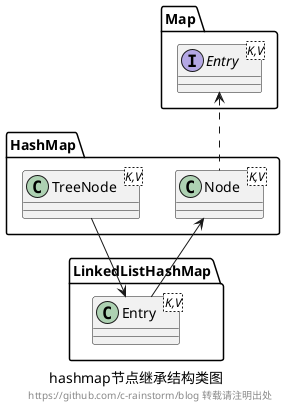 @startuml collection-hashmap-node-class


interface Map.Entry<K,V>
class HashMap.Node<K,V>
class HashMap.TreeNode<K,V>
class LinkedListHashMap.Entry<K,V>


Map.Entry <.. HashMap.Node
HashMap.Node <-- LinkedListHashMap.Entry
LinkedListHashMap.Entry <-- HashMap.TreeNode


caption hashmap节点继承结构类图

right footer https://github.com/c-rainstorm/blog 转载请注明出处

@enduml
